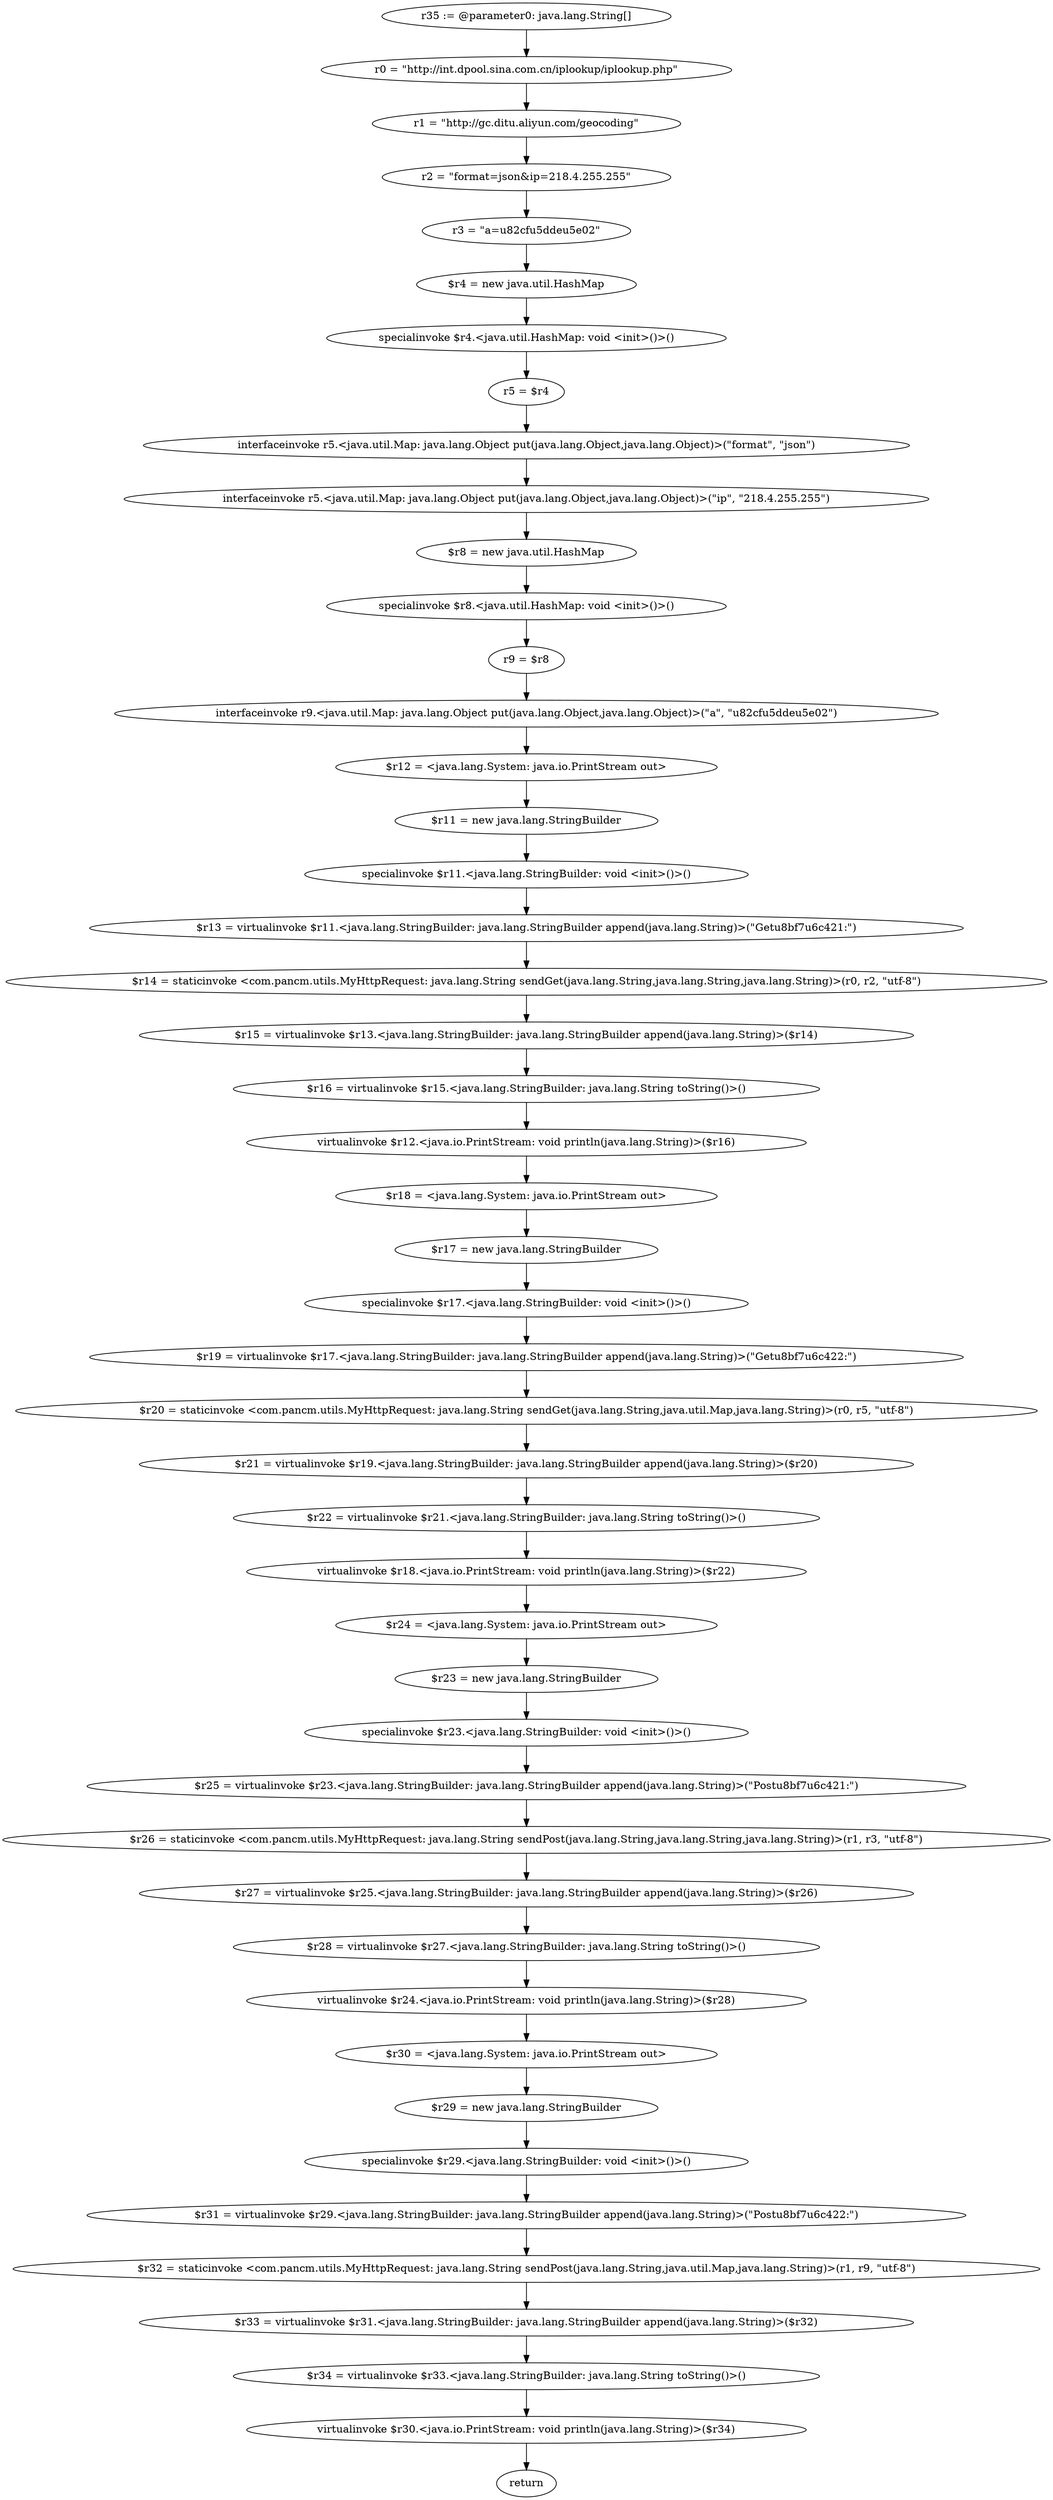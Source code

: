 digraph "unitGraph" {
    "r35 := @parameter0: java.lang.String[]"
    "r0 = \"http://int.dpool.sina.com.cn/iplookup/iplookup.php\""
    "r1 = \"http://gc.ditu.aliyun.com/geocoding\""
    "r2 = \"format=json&ip=218.4.255.255\""
    "r3 = \"a=\u82cf\u5dde\u5e02\""
    "$r4 = new java.util.HashMap"
    "specialinvoke $r4.<java.util.HashMap: void <init>()>()"
    "r5 = $r4"
    "interfaceinvoke r5.<java.util.Map: java.lang.Object put(java.lang.Object,java.lang.Object)>(\"format\", \"json\")"
    "interfaceinvoke r5.<java.util.Map: java.lang.Object put(java.lang.Object,java.lang.Object)>(\"ip\", \"218.4.255.255\")"
    "$r8 = new java.util.HashMap"
    "specialinvoke $r8.<java.util.HashMap: void <init>()>()"
    "r9 = $r8"
    "interfaceinvoke r9.<java.util.Map: java.lang.Object put(java.lang.Object,java.lang.Object)>(\"a\", \"\u82cf\u5dde\u5e02\")"
    "$r12 = <java.lang.System: java.io.PrintStream out>"
    "$r11 = new java.lang.StringBuilder"
    "specialinvoke $r11.<java.lang.StringBuilder: void <init>()>()"
    "$r13 = virtualinvoke $r11.<java.lang.StringBuilder: java.lang.StringBuilder append(java.lang.String)>(\"Get\u8bf7\u6c421:\")"
    "$r14 = staticinvoke <com.pancm.utils.MyHttpRequest: java.lang.String sendGet(java.lang.String,java.lang.String,java.lang.String)>(r0, r2, \"utf-8\")"
    "$r15 = virtualinvoke $r13.<java.lang.StringBuilder: java.lang.StringBuilder append(java.lang.String)>($r14)"
    "$r16 = virtualinvoke $r15.<java.lang.StringBuilder: java.lang.String toString()>()"
    "virtualinvoke $r12.<java.io.PrintStream: void println(java.lang.String)>($r16)"
    "$r18 = <java.lang.System: java.io.PrintStream out>"
    "$r17 = new java.lang.StringBuilder"
    "specialinvoke $r17.<java.lang.StringBuilder: void <init>()>()"
    "$r19 = virtualinvoke $r17.<java.lang.StringBuilder: java.lang.StringBuilder append(java.lang.String)>(\"Get\u8bf7\u6c422:\")"
    "$r20 = staticinvoke <com.pancm.utils.MyHttpRequest: java.lang.String sendGet(java.lang.String,java.util.Map,java.lang.String)>(r0, r5, \"utf-8\")"
    "$r21 = virtualinvoke $r19.<java.lang.StringBuilder: java.lang.StringBuilder append(java.lang.String)>($r20)"
    "$r22 = virtualinvoke $r21.<java.lang.StringBuilder: java.lang.String toString()>()"
    "virtualinvoke $r18.<java.io.PrintStream: void println(java.lang.String)>($r22)"
    "$r24 = <java.lang.System: java.io.PrintStream out>"
    "$r23 = new java.lang.StringBuilder"
    "specialinvoke $r23.<java.lang.StringBuilder: void <init>()>()"
    "$r25 = virtualinvoke $r23.<java.lang.StringBuilder: java.lang.StringBuilder append(java.lang.String)>(\"Post\u8bf7\u6c421:\")"
    "$r26 = staticinvoke <com.pancm.utils.MyHttpRequest: java.lang.String sendPost(java.lang.String,java.lang.String,java.lang.String)>(r1, r3, \"utf-8\")"
    "$r27 = virtualinvoke $r25.<java.lang.StringBuilder: java.lang.StringBuilder append(java.lang.String)>($r26)"
    "$r28 = virtualinvoke $r27.<java.lang.StringBuilder: java.lang.String toString()>()"
    "virtualinvoke $r24.<java.io.PrintStream: void println(java.lang.String)>($r28)"
    "$r30 = <java.lang.System: java.io.PrintStream out>"
    "$r29 = new java.lang.StringBuilder"
    "specialinvoke $r29.<java.lang.StringBuilder: void <init>()>()"
    "$r31 = virtualinvoke $r29.<java.lang.StringBuilder: java.lang.StringBuilder append(java.lang.String)>(\"Post\u8bf7\u6c422:\")"
    "$r32 = staticinvoke <com.pancm.utils.MyHttpRequest: java.lang.String sendPost(java.lang.String,java.util.Map,java.lang.String)>(r1, r9, \"utf-8\")"
    "$r33 = virtualinvoke $r31.<java.lang.StringBuilder: java.lang.StringBuilder append(java.lang.String)>($r32)"
    "$r34 = virtualinvoke $r33.<java.lang.StringBuilder: java.lang.String toString()>()"
    "virtualinvoke $r30.<java.io.PrintStream: void println(java.lang.String)>($r34)"
    "return"
    "r35 := @parameter0: java.lang.String[]"->"r0 = \"http://int.dpool.sina.com.cn/iplookup/iplookup.php\"";
    "r0 = \"http://int.dpool.sina.com.cn/iplookup/iplookup.php\""->"r1 = \"http://gc.ditu.aliyun.com/geocoding\"";
    "r1 = \"http://gc.ditu.aliyun.com/geocoding\""->"r2 = \"format=json&ip=218.4.255.255\"";
    "r2 = \"format=json&ip=218.4.255.255\""->"r3 = \"a=\u82cf\u5dde\u5e02\"";
    "r3 = \"a=\u82cf\u5dde\u5e02\""->"$r4 = new java.util.HashMap";
    "$r4 = new java.util.HashMap"->"specialinvoke $r4.<java.util.HashMap: void <init>()>()";
    "specialinvoke $r4.<java.util.HashMap: void <init>()>()"->"r5 = $r4";
    "r5 = $r4"->"interfaceinvoke r5.<java.util.Map: java.lang.Object put(java.lang.Object,java.lang.Object)>(\"format\", \"json\")";
    "interfaceinvoke r5.<java.util.Map: java.lang.Object put(java.lang.Object,java.lang.Object)>(\"format\", \"json\")"->"interfaceinvoke r5.<java.util.Map: java.lang.Object put(java.lang.Object,java.lang.Object)>(\"ip\", \"218.4.255.255\")";
    "interfaceinvoke r5.<java.util.Map: java.lang.Object put(java.lang.Object,java.lang.Object)>(\"ip\", \"218.4.255.255\")"->"$r8 = new java.util.HashMap";
    "$r8 = new java.util.HashMap"->"specialinvoke $r8.<java.util.HashMap: void <init>()>()";
    "specialinvoke $r8.<java.util.HashMap: void <init>()>()"->"r9 = $r8";
    "r9 = $r8"->"interfaceinvoke r9.<java.util.Map: java.lang.Object put(java.lang.Object,java.lang.Object)>(\"a\", \"\u82cf\u5dde\u5e02\")";
    "interfaceinvoke r9.<java.util.Map: java.lang.Object put(java.lang.Object,java.lang.Object)>(\"a\", \"\u82cf\u5dde\u5e02\")"->"$r12 = <java.lang.System: java.io.PrintStream out>";
    "$r12 = <java.lang.System: java.io.PrintStream out>"->"$r11 = new java.lang.StringBuilder";
    "$r11 = new java.lang.StringBuilder"->"specialinvoke $r11.<java.lang.StringBuilder: void <init>()>()";
    "specialinvoke $r11.<java.lang.StringBuilder: void <init>()>()"->"$r13 = virtualinvoke $r11.<java.lang.StringBuilder: java.lang.StringBuilder append(java.lang.String)>(\"Get\u8bf7\u6c421:\")";
    "$r13 = virtualinvoke $r11.<java.lang.StringBuilder: java.lang.StringBuilder append(java.lang.String)>(\"Get\u8bf7\u6c421:\")"->"$r14 = staticinvoke <com.pancm.utils.MyHttpRequest: java.lang.String sendGet(java.lang.String,java.lang.String,java.lang.String)>(r0, r2, \"utf-8\")";
    "$r14 = staticinvoke <com.pancm.utils.MyHttpRequest: java.lang.String sendGet(java.lang.String,java.lang.String,java.lang.String)>(r0, r2, \"utf-8\")"->"$r15 = virtualinvoke $r13.<java.lang.StringBuilder: java.lang.StringBuilder append(java.lang.String)>($r14)";
    "$r15 = virtualinvoke $r13.<java.lang.StringBuilder: java.lang.StringBuilder append(java.lang.String)>($r14)"->"$r16 = virtualinvoke $r15.<java.lang.StringBuilder: java.lang.String toString()>()";
    "$r16 = virtualinvoke $r15.<java.lang.StringBuilder: java.lang.String toString()>()"->"virtualinvoke $r12.<java.io.PrintStream: void println(java.lang.String)>($r16)";
    "virtualinvoke $r12.<java.io.PrintStream: void println(java.lang.String)>($r16)"->"$r18 = <java.lang.System: java.io.PrintStream out>";
    "$r18 = <java.lang.System: java.io.PrintStream out>"->"$r17 = new java.lang.StringBuilder";
    "$r17 = new java.lang.StringBuilder"->"specialinvoke $r17.<java.lang.StringBuilder: void <init>()>()";
    "specialinvoke $r17.<java.lang.StringBuilder: void <init>()>()"->"$r19 = virtualinvoke $r17.<java.lang.StringBuilder: java.lang.StringBuilder append(java.lang.String)>(\"Get\u8bf7\u6c422:\")";
    "$r19 = virtualinvoke $r17.<java.lang.StringBuilder: java.lang.StringBuilder append(java.lang.String)>(\"Get\u8bf7\u6c422:\")"->"$r20 = staticinvoke <com.pancm.utils.MyHttpRequest: java.lang.String sendGet(java.lang.String,java.util.Map,java.lang.String)>(r0, r5, \"utf-8\")";
    "$r20 = staticinvoke <com.pancm.utils.MyHttpRequest: java.lang.String sendGet(java.lang.String,java.util.Map,java.lang.String)>(r0, r5, \"utf-8\")"->"$r21 = virtualinvoke $r19.<java.lang.StringBuilder: java.lang.StringBuilder append(java.lang.String)>($r20)";
    "$r21 = virtualinvoke $r19.<java.lang.StringBuilder: java.lang.StringBuilder append(java.lang.String)>($r20)"->"$r22 = virtualinvoke $r21.<java.lang.StringBuilder: java.lang.String toString()>()";
    "$r22 = virtualinvoke $r21.<java.lang.StringBuilder: java.lang.String toString()>()"->"virtualinvoke $r18.<java.io.PrintStream: void println(java.lang.String)>($r22)";
    "virtualinvoke $r18.<java.io.PrintStream: void println(java.lang.String)>($r22)"->"$r24 = <java.lang.System: java.io.PrintStream out>";
    "$r24 = <java.lang.System: java.io.PrintStream out>"->"$r23 = new java.lang.StringBuilder";
    "$r23 = new java.lang.StringBuilder"->"specialinvoke $r23.<java.lang.StringBuilder: void <init>()>()";
    "specialinvoke $r23.<java.lang.StringBuilder: void <init>()>()"->"$r25 = virtualinvoke $r23.<java.lang.StringBuilder: java.lang.StringBuilder append(java.lang.String)>(\"Post\u8bf7\u6c421:\")";
    "$r25 = virtualinvoke $r23.<java.lang.StringBuilder: java.lang.StringBuilder append(java.lang.String)>(\"Post\u8bf7\u6c421:\")"->"$r26 = staticinvoke <com.pancm.utils.MyHttpRequest: java.lang.String sendPost(java.lang.String,java.lang.String,java.lang.String)>(r1, r3, \"utf-8\")";
    "$r26 = staticinvoke <com.pancm.utils.MyHttpRequest: java.lang.String sendPost(java.lang.String,java.lang.String,java.lang.String)>(r1, r3, \"utf-8\")"->"$r27 = virtualinvoke $r25.<java.lang.StringBuilder: java.lang.StringBuilder append(java.lang.String)>($r26)";
    "$r27 = virtualinvoke $r25.<java.lang.StringBuilder: java.lang.StringBuilder append(java.lang.String)>($r26)"->"$r28 = virtualinvoke $r27.<java.lang.StringBuilder: java.lang.String toString()>()";
    "$r28 = virtualinvoke $r27.<java.lang.StringBuilder: java.lang.String toString()>()"->"virtualinvoke $r24.<java.io.PrintStream: void println(java.lang.String)>($r28)";
    "virtualinvoke $r24.<java.io.PrintStream: void println(java.lang.String)>($r28)"->"$r30 = <java.lang.System: java.io.PrintStream out>";
    "$r30 = <java.lang.System: java.io.PrintStream out>"->"$r29 = new java.lang.StringBuilder";
    "$r29 = new java.lang.StringBuilder"->"specialinvoke $r29.<java.lang.StringBuilder: void <init>()>()";
    "specialinvoke $r29.<java.lang.StringBuilder: void <init>()>()"->"$r31 = virtualinvoke $r29.<java.lang.StringBuilder: java.lang.StringBuilder append(java.lang.String)>(\"Post\u8bf7\u6c422:\")";
    "$r31 = virtualinvoke $r29.<java.lang.StringBuilder: java.lang.StringBuilder append(java.lang.String)>(\"Post\u8bf7\u6c422:\")"->"$r32 = staticinvoke <com.pancm.utils.MyHttpRequest: java.lang.String sendPost(java.lang.String,java.util.Map,java.lang.String)>(r1, r9, \"utf-8\")";
    "$r32 = staticinvoke <com.pancm.utils.MyHttpRequest: java.lang.String sendPost(java.lang.String,java.util.Map,java.lang.String)>(r1, r9, \"utf-8\")"->"$r33 = virtualinvoke $r31.<java.lang.StringBuilder: java.lang.StringBuilder append(java.lang.String)>($r32)";
    "$r33 = virtualinvoke $r31.<java.lang.StringBuilder: java.lang.StringBuilder append(java.lang.String)>($r32)"->"$r34 = virtualinvoke $r33.<java.lang.StringBuilder: java.lang.String toString()>()";
    "$r34 = virtualinvoke $r33.<java.lang.StringBuilder: java.lang.String toString()>()"->"virtualinvoke $r30.<java.io.PrintStream: void println(java.lang.String)>($r34)";
    "virtualinvoke $r30.<java.io.PrintStream: void println(java.lang.String)>($r34)"->"return";
}
